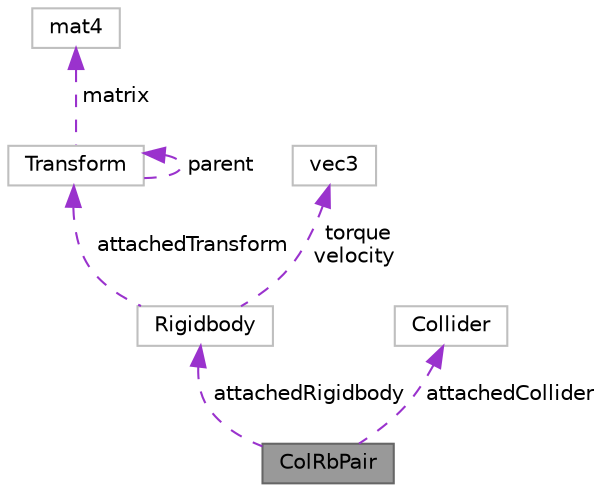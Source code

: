 digraph "ColRbPair"
{
 // LATEX_PDF_SIZE
  bgcolor="transparent";
  edge [fontname=Helvetica,fontsize=10,labelfontname=Helvetica,labelfontsize=10];
  node [fontname=Helvetica,fontsize=10,shape=box,height=0.2,width=0.4];
  Node1 [label="ColRbPair",height=0.2,width=0.4,color="gray40", fillcolor="grey60", style="filled", fontcolor="black",tooltip=" "];
  Node2 -> Node1 [dir="back",color="darkorchid3",style="dashed",label=" attachedRigidbody" ];
  Node2 [label="Rigidbody",height=0.2,width=0.4,color="grey75", fillcolor="white", style="filled",URL="$class_rigidbody.html",tooltip=" "];
  Node3 -> Node2 [dir="back",color="darkorchid3",style="dashed",label=" attachedTransform" ];
  Node3 [label="Transform",height=0.2,width=0.4,color="grey75", fillcolor="white", style="filled",URL="$class_transform.html",tooltip=" "];
  Node3 -> Node3 [dir="back",color="darkorchid3",style="dashed",label=" parent" ];
  Node4 -> Node3 [dir="back",color="darkorchid3",style="dashed",label=" matrix" ];
  Node4 [label="mat4",height=0.2,width=0.4,color="grey75", fillcolor="white", style="filled",tooltip=" "];
  Node5 -> Node2 [dir="back",color="darkorchid3",style="dashed",label=" torque\nvelocity" ];
  Node5 [label="vec3",height=0.2,width=0.4,color="grey75", fillcolor="white", style="filled",tooltip=" "];
  Node6 -> Node1 [dir="back",color="darkorchid3",style="dashed",label=" attachedCollider" ];
  Node6 [label="Collider",height=0.2,width=0.4,color="grey75", fillcolor="white", style="filled",URL="$class_collider.html",tooltip=" "];
}
